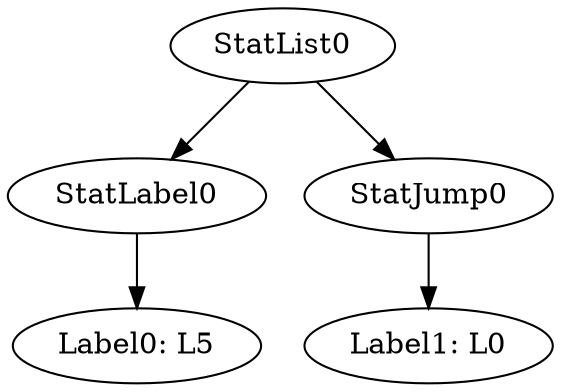 digraph {
	ordering = out;
	StatJump0 -> "Label1: L0";
	StatList0 -> StatLabel0;
	StatList0 -> StatJump0;
	StatLabel0 -> "Label0: L5";
}

